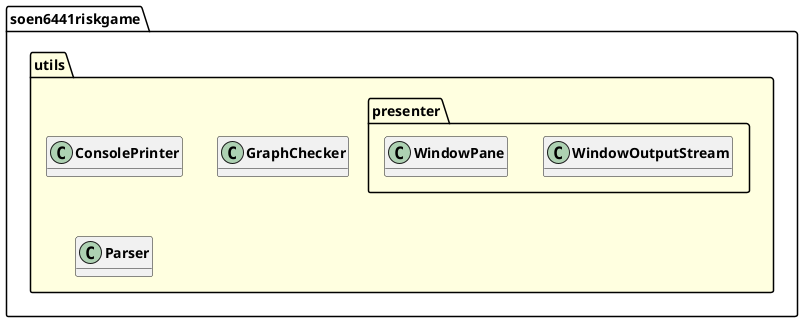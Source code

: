 @startuml

skinparam svgLinkTarget _parent
skinparam linetype ortho
package soen6441riskgame.utils [[../../soen6441riskgame/utils/package-summary.html{soen6441riskgame.utils}]] #lightyellow {
}

class "<b><size:14>ConsolePrinter</b>" as soen6441riskgame.utils.ConsolePrinter  [[../../soen6441riskgame/utils/ConsolePrinter.html{soen6441riskgame.utils.ConsolePrinter}]] {
}

hide soen6441riskgame.utils.ConsolePrinter fields
hide soen6441riskgame.utils.ConsolePrinter methods

class "<b><size:14>GraphChecker</b>" as soen6441riskgame.utils.GraphChecker  [[../../soen6441riskgame/utils/GraphChecker.html{soen6441riskgame.utils.GraphChecker}]] {
}

hide soen6441riskgame.utils.GraphChecker fields
hide soen6441riskgame.utils.GraphChecker methods

class "<b><size:14>Parser</b>" as soen6441riskgame.utils.Parser  [[../../soen6441riskgame/utils/Parser.html{soen6441riskgame.utils.Parser}]] {
}

hide soen6441riskgame.utils.Parser fields
hide soen6441riskgame.utils.Parser methods

package soen6441riskgame.utils.presenter [[../../soen6441riskgame/utils/presenter/package-summary.html{soen6441riskgame.utils.presenter}]] {
}

class "<b><size:14>WindowOutputStream</b>" as soen6441riskgame.utils.presenter.WindowOutputStream  [[../../soen6441riskgame/utils/presenter/WindowOutputStream.html{soen6441riskgame.utils.presenter.WindowOutputStream}]] {
}

hide soen6441riskgame.utils.presenter.WindowOutputStream fields
hide soen6441riskgame.utils.presenter.WindowOutputStream methods

class "<b><size:14>WindowPane</b>" as soen6441riskgame.utils.presenter.WindowPane  [[../../soen6441riskgame/utils/presenter/WindowPane.html{soen6441riskgame.utils.presenter.WindowPane}]] {
}

hide soen6441riskgame.utils.presenter.WindowPane fields
hide soen6441riskgame.utils.presenter.WindowPane methods


@enduml
